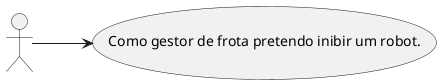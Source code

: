 @startuml
'https://plantuml.com/use-case-diagram
left to right direction
" " as nobody

nobody --> (Como gestor de frota pretendo inibir um robot.)

@enduml
